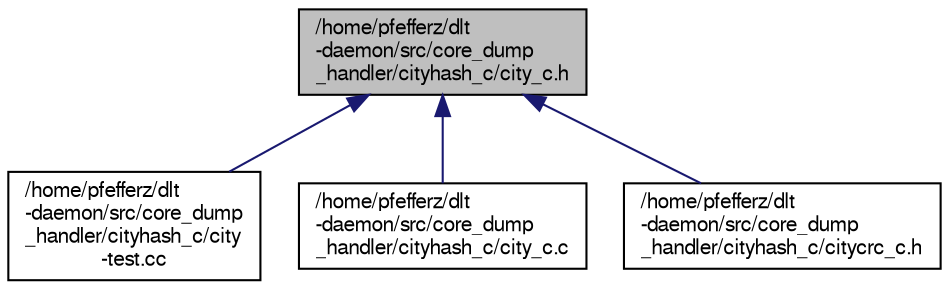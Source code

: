 digraph "/home/pfefferz/dlt-daemon/src/core_dump_handler/cityhash_c/city_c.h"
{
  edge [fontname="FreeSans",fontsize="10",labelfontname="FreeSans",labelfontsize="10"];
  node [fontname="FreeSans",fontsize="10",shape=record];
  Node1 [label="/home/pfefferz/dlt\l-daemon/src/core_dump\l_handler/cityhash_c/city_c.h",height=0.2,width=0.4,color="black", fillcolor="grey75", style="filled", fontcolor="black"];
  Node1 -> Node2 [dir="back",color="midnightblue",fontsize="10",style="solid",fontname="FreeSans"];
  Node2 [label="/home/pfefferz/dlt\l-daemon/src/core_dump\l_handler/cityhash_c/city\l-test.cc",height=0.2,width=0.4,color="black", fillcolor="white", style="filled",URL="$city-test_8cc.html"];
  Node1 -> Node3 [dir="back",color="midnightblue",fontsize="10",style="solid",fontname="FreeSans"];
  Node3 [label="/home/pfefferz/dlt\l-daemon/src/core_dump\l_handler/cityhash_c/city_c.c",height=0.2,width=0.4,color="black", fillcolor="white", style="filled",URL="$city__c_8c.html"];
  Node1 -> Node4 [dir="back",color="midnightblue",fontsize="10",style="solid",fontname="FreeSans"];
  Node4 [label="/home/pfefferz/dlt\l-daemon/src/core_dump\l_handler/cityhash_c/citycrc_c.h",height=0.2,width=0.4,color="black", fillcolor="white", style="filled",URL="$citycrc__c_8h.html"];
}
